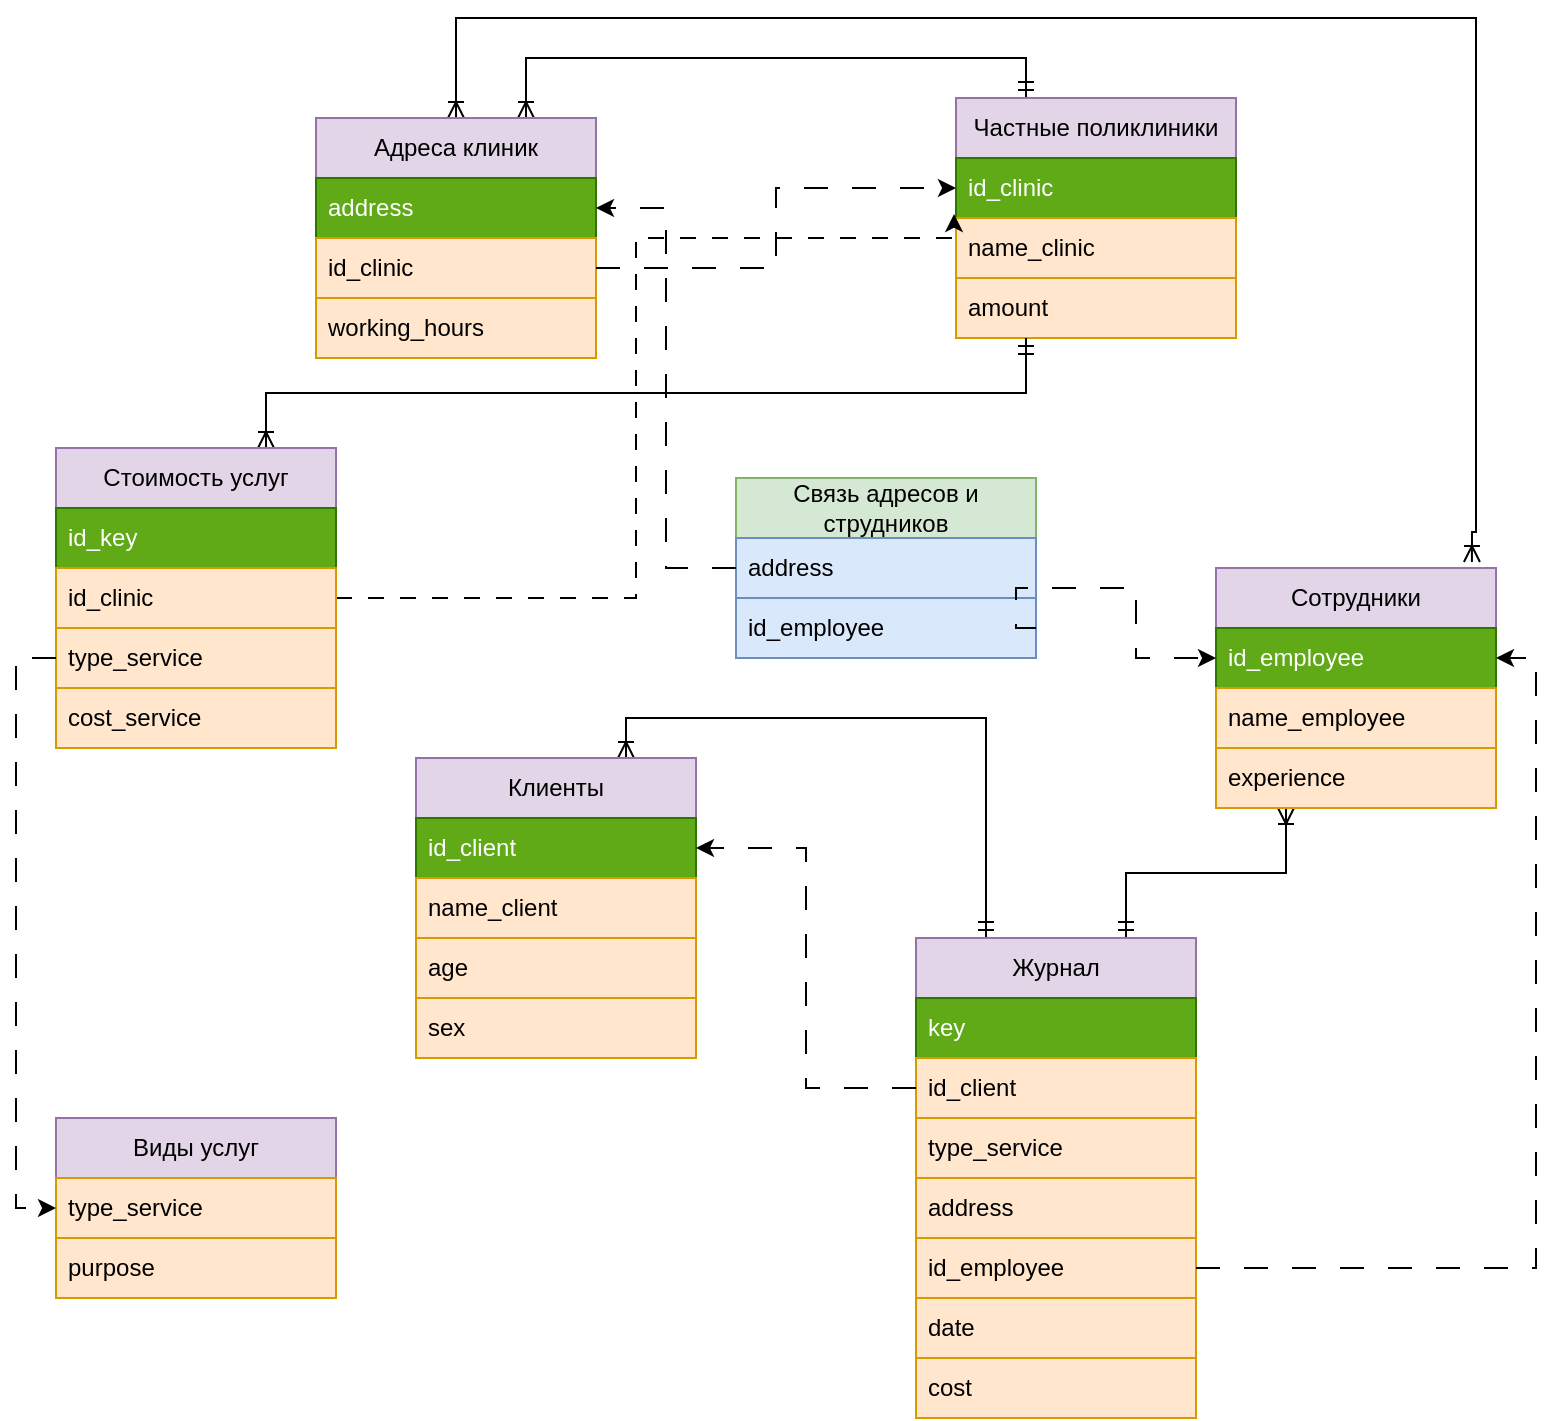 <mxfile version="21.0.6" type="github">
  <diagram name="Page-1" id="e56a1550-8fbb-45ad-956c-1786394a9013">
    <mxGraphModel dx="2466" dy="795" grid="1" gridSize="10" guides="1" tooltips="1" connect="1" arrows="1" fold="1" page="1" pageScale="1" pageWidth="1100" pageHeight="850" background="none" math="0" shadow="0">
      <root>
        <mxCell id="0" />
        <mxCell id="1" parent="0" />
        <mxCell id="wXz7l0jGgyexIMLp8pF2-9" style="edgeStyle=orthogonalEdgeStyle;rounded=0;orthogonalLoop=1;jettySize=auto;html=1;exitX=0.25;exitY=0;exitDx=0;exitDy=0;entryX=0.75;entryY=0;entryDx=0;entryDy=0;endArrow=ERoneToMany;endFill=0;startArrow=ERmandOne;startFill=0;" edge="1" parent="1" source="wXz7l0jGgyexIMLp8pF2-1" target="wXz7l0jGgyexIMLp8pF2-5">
          <mxGeometry relative="1" as="geometry" />
        </mxCell>
        <mxCell id="wXz7l0jGgyexIMLp8pF2-1" value="Частные поликлиники" style="swimlane;fontStyle=0;childLayout=stackLayout;horizontal=1;startSize=30;horizontalStack=0;resizeParent=1;resizeParentMax=0;resizeLast=0;collapsible=1;marginBottom=0;whiteSpace=wrap;html=1;fillColor=#e1d5e7;strokeColor=#9673a6;" vertex="1" parent="1">
          <mxGeometry x="420" y="130" width="140" height="120" as="geometry" />
        </mxCell>
        <mxCell id="wXz7l0jGgyexIMLp8pF2-2" value="id_clinic" style="text;strokeColor=#2D7600;fillColor=#60a917;align=left;verticalAlign=middle;spacingLeft=4;spacingRight=4;overflow=hidden;points=[[0,0.5],[1,0.5]];portConstraint=eastwest;rotatable=0;whiteSpace=wrap;html=1;fontColor=#ffffff;" vertex="1" parent="wXz7l0jGgyexIMLp8pF2-1">
          <mxGeometry y="30" width="140" height="30" as="geometry" />
        </mxCell>
        <mxCell id="wXz7l0jGgyexIMLp8pF2-3" value="name_clinic" style="text;strokeColor=#d79b00;fillColor=#ffe6cc;align=left;verticalAlign=middle;spacingLeft=4;spacingRight=4;overflow=hidden;points=[[0,0.5],[1,0.5]];portConstraint=eastwest;rotatable=0;whiteSpace=wrap;html=1;" vertex="1" parent="wXz7l0jGgyexIMLp8pF2-1">
          <mxGeometry y="60" width="140" height="30" as="geometry" />
        </mxCell>
        <mxCell id="wXz7l0jGgyexIMLp8pF2-4" value="amount" style="text;strokeColor=#d79b00;fillColor=#ffe6cc;align=left;verticalAlign=middle;spacingLeft=4;spacingRight=4;overflow=hidden;points=[[0,0.5],[1,0.5]];portConstraint=eastwest;rotatable=0;whiteSpace=wrap;html=1;" vertex="1" parent="wXz7l0jGgyexIMLp8pF2-1">
          <mxGeometry y="90" width="140" height="30" as="geometry" />
        </mxCell>
        <mxCell id="wXz7l0jGgyexIMLp8pF2-25" style="edgeStyle=orthogonalEdgeStyle;rounded=0;orthogonalLoop=1;jettySize=auto;html=1;exitX=0.5;exitY=0;exitDx=0;exitDy=0;entryX=0.914;entryY=-0.025;entryDx=0;entryDy=0;entryPerimeter=0;endArrow=ERoneToMany;endFill=0;startArrow=ERoneToMany;startFill=0;" edge="1" parent="1" source="wXz7l0jGgyexIMLp8pF2-5" target="wXz7l0jGgyexIMLp8pF2-11">
          <mxGeometry relative="1" as="geometry">
            <Array as="points">
              <mxPoint x="170" y="90" />
              <mxPoint x="680" y="90" />
              <mxPoint x="680" y="347" />
            </Array>
          </mxGeometry>
        </mxCell>
        <mxCell id="wXz7l0jGgyexIMLp8pF2-5" value="Адреса клиник" style="swimlane;fontStyle=0;childLayout=stackLayout;horizontal=1;startSize=30;horizontalStack=0;resizeParent=1;resizeParentMax=0;resizeLast=0;collapsible=1;marginBottom=0;whiteSpace=wrap;html=1;fillColor=#e1d5e7;strokeColor=#9673a6;" vertex="1" parent="1">
          <mxGeometry x="100" y="140" width="140" height="120" as="geometry" />
        </mxCell>
        <mxCell id="wXz7l0jGgyexIMLp8pF2-6" value="address" style="text;strokeColor=#2D7600;fillColor=#60a917;align=left;verticalAlign=middle;spacingLeft=4;spacingRight=4;overflow=hidden;points=[[0,0.5],[1,0.5]];portConstraint=eastwest;rotatable=0;whiteSpace=wrap;html=1;fontColor=#ffffff;" vertex="1" parent="wXz7l0jGgyexIMLp8pF2-5">
          <mxGeometry y="30" width="140" height="30" as="geometry" />
        </mxCell>
        <mxCell id="wXz7l0jGgyexIMLp8pF2-7" value="id_clinic" style="text;strokeColor=#d79b00;fillColor=#ffe6cc;align=left;verticalAlign=middle;spacingLeft=4;spacingRight=4;overflow=hidden;points=[[0,0.5],[1,0.5]];portConstraint=eastwest;rotatable=0;whiteSpace=wrap;html=1;" vertex="1" parent="wXz7l0jGgyexIMLp8pF2-5">
          <mxGeometry y="60" width="140" height="30" as="geometry" />
        </mxCell>
        <mxCell id="wXz7l0jGgyexIMLp8pF2-8" value="working_hours" style="text;strokeColor=#d79b00;fillColor=#ffe6cc;align=left;verticalAlign=middle;spacingLeft=4;spacingRight=4;overflow=hidden;points=[[0,0.5],[1,0.5]];portConstraint=eastwest;rotatable=0;whiteSpace=wrap;html=1;" vertex="1" parent="wXz7l0jGgyexIMLp8pF2-5">
          <mxGeometry y="90" width="140" height="30" as="geometry" />
        </mxCell>
        <mxCell id="wXz7l0jGgyexIMLp8pF2-10" style="edgeStyle=orthogonalEdgeStyle;rounded=0;orthogonalLoop=1;jettySize=auto;html=1;exitX=1;exitY=0.5;exitDx=0;exitDy=0;entryX=0;entryY=0.5;entryDx=0;entryDy=0;dashed=1;dashPattern=12 12;" edge="1" parent="1" source="wXz7l0jGgyexIMLp8pF2-7" target="wXz7l0jGgyexIMLp8pF2-2">
          <mxGeometry relative="1" as="geometry" />
        </mxCell>
        <mxCell id="wXz7l0jGgyexIMLp8pF2-38" style="edgeStyle=orthogonalEdgeStyle;rounded=0;orthogonalLoop=1;jettySize=auto;html=1;exitX=0.25;exitY=1;exitDx=0;exitDy=0;entryX=0.75;entryY=0;entryDx=0;entryDy=0;startArrow=ERoneToMany;startFill=0;endArrow=ERmandOne;endFill=0;" edge="1" parent="1" source="wXz7l0jGgyexIMLp8pF2-11" target="wXz7l0jGgyexIMLp8pF2-31">
          <mxGeometry relative="1" as="geometry" />
        </mxCell>
        <mxCell id="wXz7l0jGgyexIMLp8pF2-11" value="Сотрудники" style="swimlane;fontStyle=0;childLayout=stackLayout;horizontal=1;startSize=30;horizontalStack=0;resizeParent=1;resizeParentMax=0;resizeLast=0;collapsible=1;marginBottom=0;whiteSpace=wrap;html=1;fillColor=#e1d5e7;strokeColor=#9673a6;" vertex="1" parent="1">
          <mxGeometry x="550" y="365" width="140" height="120" as="geometry" />
        </mxCell>
        <mxCell id="wXz7l0jGgyexIMLp8pF2-12" value="id_employee" style="text;strokeColor=#2D7600;fillColor=#60a917;align=left;verticalAlign=middle;spacingLeft=4;spacingRight=4;overflow=hidden;points=[[0,0.5],[1,0.5]];portConstraint=eastwest;rotatable=0;whiteSpace=wrap;html=1;fontColor=#ffffff;" vertex="1" parent="wXz7l0jGgyexIMLp8pF2-11">
          <mxGeometry y="30" width="140" height="30" as="geometry" />
        </mxCell>
        <mxCell id="wXz7l0jGgyexIMLp8pF2-13" value="name_employee" style="text;strokeColor=#d79b00;fillColor=#ffe6cc;align=left;verticalAlign=middle;spacingLeft=4;spacingRight=4;overflow=hidden;points=[[0,0.5],[1,0.5]];portConstraint=eastwest;rotatable=0;whiteSpace=wrap;html=1;" vertex="1" parent="wXz7l0jGgyexIMLp8pF2-11">
          <mxGeometry y="60" width="140" height="30" as="geometry" />
        </mxCell>
        <mxCell id="wXz7l0jGgyexIMLp8pF2-14" value="experience" style="text;strokeColor=#d79b00;fillColor=#ffe6cc;align=left;verticalAlign=middle;spacingLeft=4;spacingRight=4;overflow=hidden;points=[[0,0.5],[1,0.5]];portConstraint=eastwest;rotatable=0;whiteSpace=wrap;html=1;" vertex="1" parent="wXz7l0jGgyexIMLp8pF2-11">
          <mxGeometry y="90" width="140" height="30" as="geometry" />
        </mxCell>
        <mxCell id="wXz7l0jGgyexIMLp8pF2-19" value="Связь адресов и струдников" style="swimlane;fontStyle=0;childLayout=stackLayout;horizontal=1;startSize=30;horizontalStack=0;resizeParent=1;resizeParentMax=0;resizeLast=0;collapsible=1;marginBottom=0;whiteSpace=wrap;html=1;fillColor=#d5e8d4;strokeColor=#82b366;" vertex="1" parent="1">
          <mxGeometry x="310" y="320" width="150" height="90" as="geometry" />
        </mxCell>
        <mxCell id="wXz7l0jGgyexIMLp8pF2-20" value="address" style="text;strokeColor=#6c8ebf;fillColor=#dae8fc;align=left;verticalAlign=middle;spacingLeft=4;spacingRight=4;overflow=hidden;points=[[0,0.5],[1,0.5]];portConstraint=eastwest;rotatable=0;whiteSpace=wrap;html=1;" vertex="1" parent="wXz7l0jGgyexIMLp8pF2-19">
          <mxGeometry y="30" width="150" height="30" as="geometry" />
        </mxCell>
        <mxCell id="wXz7l0jGgyexIMLp8pF2-21" value="id_employee" style="text;strokeColor=#6c8ebf;fillColor=#dae8fc;align=left;verticalAlign=middle;spacingLeft=4;spacingRight=4;overflow=hidden;points=[[0,0.5],[1,0.5]];portConstraint=eastwest;rotatable=0;whiteSpace=wrap;html=1;" vertex="1" parent="wXz7l0jGgyexIMLp8pF2-19">
          <mxGeometry y="60" width="150" height="30" as="geometry" />
        </mxCell>
        <mxCell id="wXz7l0jGgyexIMLp8pF2-23" style="edgeStyle=orthogonalEdgeStyle;rounded=0;orthogonalLoop=1;jettySize=auto;html=1;exitX=1;exitY=0.5;exitDx=0;exitDy=0;entryX=0;entryY=0.5;entryDx=0;entryDy=0;dashed=1;dashPattern=12 12;" edge="1" parent="1" source="wXz7l0jGgyexIMLp8pF2-21" target="wXz7l0jGgyexIMLp8pF2-12">
          <mxGeometry relative="1" as="geometry">
            <Array as="points">
              <mxPoint x="450" y="395" />
              <mxPoint x="450" y="375" />
              <mxPoint x="510" y="375" />
              <mxPoint x="510" y="410" />
            </Array>
          </mxGeometry>
        </mxCell>
        <mxCell id="wXz7l0jGgyexIMLp8pF2-24" style="edgeStyle=orthogonalEdgeStyle;rounded=0;orthogonalLoop=1;jettySize=auto;html=1;exitX=0;exitY=0.5;exitDx=0;exitDy=0;entryX=1;entryY=0.5;entryDx=0;entryDy=0;dashed=1;dashPattern=12 12;" edge="1" parent="1" source="wXz7l0jGgyexIMLp8pF2-20" target="wXz7l0jGgyexIMLp8pF2-6">
          <mxGeometry relative="1" as="geometry" />
        </mxCell>
        <mxCell id="wXz7l0jGgyexIMLp8pF2-39" style="edgeStyle=orthogonalEdgeStyle;rounded=0;orthogonalLoop=1;jettySize=auto;html=1;exitX=0.75;exitY=0;exitDx=0;exitDy=0;entryX=0.25;entryY=0;entryDx=0;entryDy=0;startArrow=ERoneToMany;startFill=0;endArrow=ERmandOne;endFill=0;" edge="1" parent="1" source="wXz7l0jGgyexIMLp8pF2-26" target="wXz7l0jGgyexIMLp8pF2-31">
          <mxGeometry relative="1" as="geometry" />
        </mxCell>
        <mxCell id="wXz7l0jGgyexIMLp8pF2-26" value="Клиенты" style="swimlane;fontStyle=0;childLayout=stackLayout;horizontal=1;startSize=30;horizontalStack=0;resizeParent=1;resizeParentMax=0;resizeLast=0;collapsible=1;marginBottom=0;whiteSpace=wrap;html=1;fillColor=#e1d5e7;strokeColor=#9673a6;" vertex="1" parent="1">
          <mxGeometry x="150" y="460" width="140" height="150" as="geometry" />
        </mxCell>
        <mxCell id="wXz7l0jGgyexIMLp8pF2-27" value="id_client" style="text;strokeColor=#2D7600;fillColor=#60a917;align=left;verticalAlign=middle;spacingLeft=4;spacingRight=4;overflow=hidden;points=[[0,0.5],[1,0.5]];portConstraint=eastwest;rotatable=0;whiteSpace=wrap;html=1;fontColor=#ffffff;" vertex="1" parent="wXz7l0jGgyexIMLp8pF2-26">
          <mxGeometry y="30" width="140" height="30" as="geometry" />
        </mxCell>
        <mxCell id="wXz7l0jGgyexIMLp8pF2-28" value="name_client" style="text;strokeColor=#d79b00;fillColor=#ffe6cc;align=left;verticalAlign=middle;spacingLeft=4;spacingRight=4;overflow=hidden;points=[[0,0.5],[1,0.5]];portConstraint=eastwest;rotatable=0;whiteSpace=wrap;html=1;" vertex="1" parent="wXz7l0jGgyexIMLp8pF2-26">
          <mxGeometry y="60" width="140" height="30" as="geometry" />
        </mxCell>
        <mxCell id="wXz7l0jGgyexIMLp8pF2-29" value="age" style="text;strokeColor=#d79b00;fillColor=#ffe6cc;align=left;verticalAlign=middle;spacingLeft=4;spacingRight=4;overflow=hidden;points=[[0,0.5],[1,0.5]];portConstraint=eastwest;rotatable=0;whiteSpace=wrap;html=1;" vertex="1" parent="wXz7l0jGgyexIMLp8pF2-26">
          <mxGeometry y="90" width="140" height="30" as="geometry" />
        </mxCell>
        <mxCell id="wXz7l0jGgyexIMLp8pF2-30" value="sex" style="text;strokeColor=#d79b00;fillColor=#ffe6cc;align=left;verticalAlign=middle;spacingLeft=4;spacingRight=4;overflow=hidden;points=[[0,0.5],[1,0.5]];portConstraint=eastwest;rotatable=0;whiteSpace=wrap;html=1;" vertex="1" parent="wXz7l0jGgyexIMLp8pF2-26">
          <mxGeometry y="120" width="140" height="30" as="geometry" />
        </mxCell>
        <mxCell id="wXz7l0jGgyexIMLp8pF2-31" value="Журнал" style="swimlane;fontStyle=0;childLayout=stackLayout;horizontal=1;startSize=30;horizontalStack=0;resizeParent=1;resizeParentMax=0;resizeLast=0;collapsible=1;marginBottom=0;whiteSpace=wrap;html=1;fillColor=#e1d5e7;strokeColor=#9673a6;" vertex="1" parent="1">
          <mxGeometry x="400" y="550" width="140" height="240" as="geometry" />
        </mxCell>
        <mxCell id="wXz7l0jGgyexIMLp8pF2-42" value="key" style="text;strokeColor=#2D7600;fillColor=#60a917;align=left;verticalAlign=middle;spacingLeft=4;spacingRight=4;overflow=hidden;points=[[0,0.5],[1,0.5]];portConstraint=eastwest;rotatable=0;whiteSpace=wrap;html=1;fontColor=#ffffff;" vertex="1" parent="wXz7l0jGgyexIMLp8pF2-31">
          <mxGeometry y="30" width="140" height="30" as="geometry" />
        </mxCell>
        <mxCell id="wXz7l0jGgyexIMLp8pF2-32" value="id_client" style="text;strokeColor=#d79b00;fillColor=#ffe6cc;align=left;verticalAlign=middle;spacingLeft=4;spacingRight=4;overflow=hidden;points=[[0,0.5],[1,0.5]];portConstraint=eastwest;rotatable=0;whiteSpace=wrap;html=1;" vertex="1" parent="wXz7l0jGgyexIMLp8pF2-31">
          <mxGeometry y="60" width="140" height="30" as="geometry" />
        </mxCell>
        <mxCell id="wXz7l0jGgyexIMLp8pF2-33" value="type_service" style="text;strokeColor=#d79b00;fillColor=#ffe6cc;align=left;verticalAlign=middle;spacingLeft=4;spacingRight=4;overflow=hidden;points=[[0,0.5],[1,0.5]];portConstraint=eastwest;rotatable=0;whiteSpace=wrap;html=1;" vertex="1" parent="wXz7l0jGgyexIMLp8pF2-31">
          <mxGeometry y="90" width="140" height="30" as="geometry" />
        </mxCell>
        <mxCell id="wXz7l0jGgyexIMLp8pF2-34" value="address" style="text;strokeColor=#d79b00;fillColor=#ffe6cc;align=left;verticalAlign=middle;spacingLeft=4;spacingRight=4;overflow=hidden;points=[[0,0.5],[1,0.5]];portConstraint=eastwest;rotatable=0;whiteSpace=wrap;html=1;" vertex="1" parent="wXz7l0jGgyexIMLp8pF2-31">
          <mxGeometry y="120" width="140" height="30" as="geometry" />
        </mxCell>
        <mxCell id="wXz7l0jGgyexIMLp8pF2-35" value="id_employee" style="text;strokeColor=#d79b00;fillColor=#ffe6cc;align=left;verticalAlign=middle;spacingLeft=4;spacingRight=4;overflow=hidden;points=[[0,0.5],[1,0.5]];portConstraint=eastwest;rotatable=0;whiteSpace=wrap;html=1;" vertex="1" parent="wXz7l0jGgyexIMLp8pF2-31">
          <mxGeometry y="150" width="140" height="30" as="geometry" />
        </mxCell>
        <mxCell id="wXz7l0jGgyexIMLp8pF2-36" value="date" style="text;strokeColor=#d79b00;fillColor=#ffe6cc;align=left;verticalAlign=middle;spacingLeft=4;spacingRight=4;overflow=hidden;points=[[0,0.5],[1,0.5]];portConstraint=eastwest;rotatable=0;whiteSpace=wrap;html=1;" vertex="1" parent="wXz7l0jGgyexIMLp8pF2-31">
          <mxGeometry y="180" width="140" height="30" as="geometry" />
        </mxCell>
        <mxCell id="wXz7l0jGgyexIMLp8pF2-37" value="cost" style="text;strokeColor=#d79b00;fillColor=#ffe6cc;align=left;verticalAlign=middle;spacingLeft=4;spacingRight=4;overflow=hidden;points=[[0,0.5],[1,0.5]];portConstraint=eastwest;rotatable=0;whiteSpace=wrap;html=1;" vertex="1" parent="wXz7l0jGgyexIMLp8pF2-31">
          <mxGeometry y="210" width="140" height="30" as="geometry" />
        </mxCell>
        <mxCell id="wXz7l0jGgyexIMLp8pF2-40" style="edgeStyle=orthogonalEdgeStyle;rounded=0;orthogonalLoop=1;jettySize=auto;html=1;exitX=0;exitY=0.5;exitDx=0;exitDy=0;entryX=1;entryY=0.5;entryDx=0;entryDy=0;dashed=1;dashPattern=12 12;" edge="1" parent="1" source="wXz7l0jGgyexIMLp8pF2-32" target="wXz7l0jGgyexIMLp8pF2-27">
          <mxGeometry relative="1" as="geometry" />
        </mxCell>
        <mxCell id="wXz7l0jGgyexIMLp8pF2-41" style="edgeStyle=orthogonalEdgeStyle;rounded=0;orthogonalLoop=1;jettySize=auto;html=1;exitX=1;exitY=0.5;exitDx=0;exitDy=0;entryX=1;entryY=0.5;entryDx=0;entryDy=0;dashed=1;dashPattern=12 12;" edge="1" parent="1" source="wXz7l0jGgyexIMLp8pF2-35" target="wXz7l0jGgyexIMLp8pF2-12">
          <mxGeometry relative="1" as="geometry" />
        </mxCell>
        <mxCell id="wXz7l0jGgyexIMLp8pF2-53" style="edgeStyle=orthogonalEdgeStyle;rounded=0;orthogonalLoop=1;jettySize=auto;html=1;exitX=0.75;exitY=0;exitDx=0;exitDy=0;entryX=0.25;entryY=1;entryDx=0;entryDy=0;endArrow=ERmandOne;endFill=0;startArrow=ERoneToMany;startFill=0;" edge="1" parent="1" source="wXz7l0jGgyexIMLp8pF2-47" target="wXz7l0jGgyexIMLp8pF2-1">
          <mxGeometry relative="1" as="geometry" />
        </mxCell>
        <mxCell id="wXz7l0jGgyexIMLp8pF2-60" style="edgeStyle=orthogonalEdgeStyle;rounded=0;orthogonalLoop=1;jettySize=auto;html=1;entryX=-0.007;entryY=0.933;entryDx=0;entryDy=0;entryPerimeter=0;dashed=1;dashPattern=8 8;" edge="1" parent="1" source="wXz7l0jGgyexIMLp8pF2-47" target="wXz7l0jGgyexIMLp8pF2-2">
          <mxGeometry relative="1" as="geometry">
            <Array as="points">
              <mxPoint x="260" y="380" />
              <mxPoint x="260" y="200" />
              <mxPoint x="419" y="200" />
            </Array>
          </mxGeometry>
        </mxCell>
        <mxCell id="wXz7l0jGgyexIMLp8pF2-47" value="Стоимость услуг" style="swimlane;fontStyle=0;childLayout=stackLayout;horizontal=1;startSize=30;horizontalStack=0;resizeParent=1;resizeParentMax=0;resizeLast=0;collapsible=1;marginBottom=0;whiteSpace=wrap;html=1;fillColor=#e1d5e7;strokeColor=#9673a6;" vertex="1" parent="1">
          <mxGeometry x="-30" y="305" width="140" height="150" as="geometry" />
        </mxCell>
        <mxCell id="wXz7l0jGgyexIMLp8pF2-58" value="id_key" style="text;strokeColor=#2D7600;fillColor=#60a917;align=left;verticalAlign=middle;spacingLeft=4;spacingRight=4;overflow=hidden;points=[[0,0.5],[1,0.5]];portConstraint=eastwest;rotatable=0;whiteSpace=wrap;html=1;fontColor=#ffffff;" vertex="1" parent="wXz7l0jGgyexIMLp8pF2-47">
          <mxGeometry y="30" width="140" height="30" as="geometry" />
        </mxCell>
        <mxCell id="wXz7l0jGgyexIMLp8pF2-49" value="id_clinic" style="text;strokeColor=#d79b00;fillColor=#ffe6cc;align=left;verticalAlign=middle;spacingLeft=4;spacingRight=4;overflow=hidden;points=[[0,0.5],[1,0.5]];portConstraint=eastwest;rotatable=0;whiteSpace=wrap;html=1;" vertex="1" parent="wXz7l0jGgyexIMLp8pF2-47">
          <mxGeometry y="60" width="140" height="30" as="geometry" />
        </mxCell>
        <mxCell id="wXz7l0jGgyexIMLp8pF2-50" value="type_service" style="text;strokeColor=#d79b00;fillColor=#ffe6cc;align=left;verticalAlign=middle;spacingLeft=4;spacingRight=4;overflow=hidden;points=[[0,0.5],[1,0.5]];portConstraint=eastwest;rotatable=0;whiteSpace=wrap;html=1;" vertex="1" parent="wXz7l0jGgyexIMLp8pF2-47">
          <mxGeometry y="90" width="140" height="30" as="geometry" />
        </mxCell>
        <mxCell id="wXz7l0jGgyexIMLp8pF2-52" value="cost_service" style="text;strokeColor=#d79b00;fillColor=#ffe6cc;align=left;verticalAlign=middle;spacingLeft=4;spacingRight=4;overflow=hidden;points=[[0,0.5],[1,0.5]];portConstraint=eastwest;rotatable=0;whiteSpace=wrap;html=1;" vertex="1" parent="wXz7l0jGgyexIMLp8pF2-47">
          <mxGeometry y="120" width="140" height="30" as="geometry" />
        </mxCell>
        <mxCell id="wXz7l0jGgyexIMLp8pF2-54" value="Виды услуг" style="swimlane;fontStyle=0;childLayout=stackLayout;horizontal=1;startSize=30;horizontalStack=0;resizeParent=1;resizeParentMax=0;resizeLast=0;collapsible=1;marginBottom=0;whiteSpace=wrap;html=1;fillColor=#e1d5e7;strokeColor=#9673a6;" vertex="1" parent="1">
          <mxGeometry x="-30" y="640" width="140" height="90" as="geometry" />
        </mxCell>
        <mxCell id="wXz7l0jGgyexIMLp8pF2-55" value="type_service" style="text;strokeColor=#d79b00;fillColor=#ffe6cc;align=left;verticalAlign=middle;spacingLeft=4;spacingRight=4;overflow=hidden;points=[[0,0.5],[1,0.5]];portConstraint=eastwest;rotatable=0;whiteSpace=wrap;html=1;" vertex="1" parent="wXz7l0jGgyexIMLp8pF2-54">
          <mxGeometry y="30" width="140" height="30" as="geometry" />
        </mxCell>
        <mxCell id="wXz7l0jGgyexIMLp8pF2-56" value="purpose" style="text;strokeColor=#d79b00;fillColor=#ffe6cc;align=left;verticalAlign=middle;spacingLeft=4;spacingRight=4;overflow=hidden;points=[[0,0.5],[1,0.5]];portConstraint=eastwest;rotatable=0;whiteSpace=wrap;html=1;" vertex="1" parent="wXz7l0jGgyexIMLp8pF2-54">
          <mxGeometry y="60" width="140" height="30" as="geometry" />
        </mxCell>
        <mxCell id="wXz7l0jGgyexIMLp8pF2-59" style="edgeStyle=orthogonalEdgeStyle;rounded=0;orthogonalLoop=1;jettySize=auto;html=1;exitX=0;exitY=0.5;exitDx=0;exitDy=0;entryX=0;entryY=0.5;entryDx=0;entryDy=0;dashed=1;dashPattern=12 12;" edge="1" parent="1" source="wXz7l0jGgyexIMLp8pF2-50" target="wXz7l0jGgyexIMLp8pF2-55">
          <mxGeometry relative="1" as="geometry" />
        </mxCell>
      </root>
    </mxGraphModel>
  </diagram>
</mxfile>
